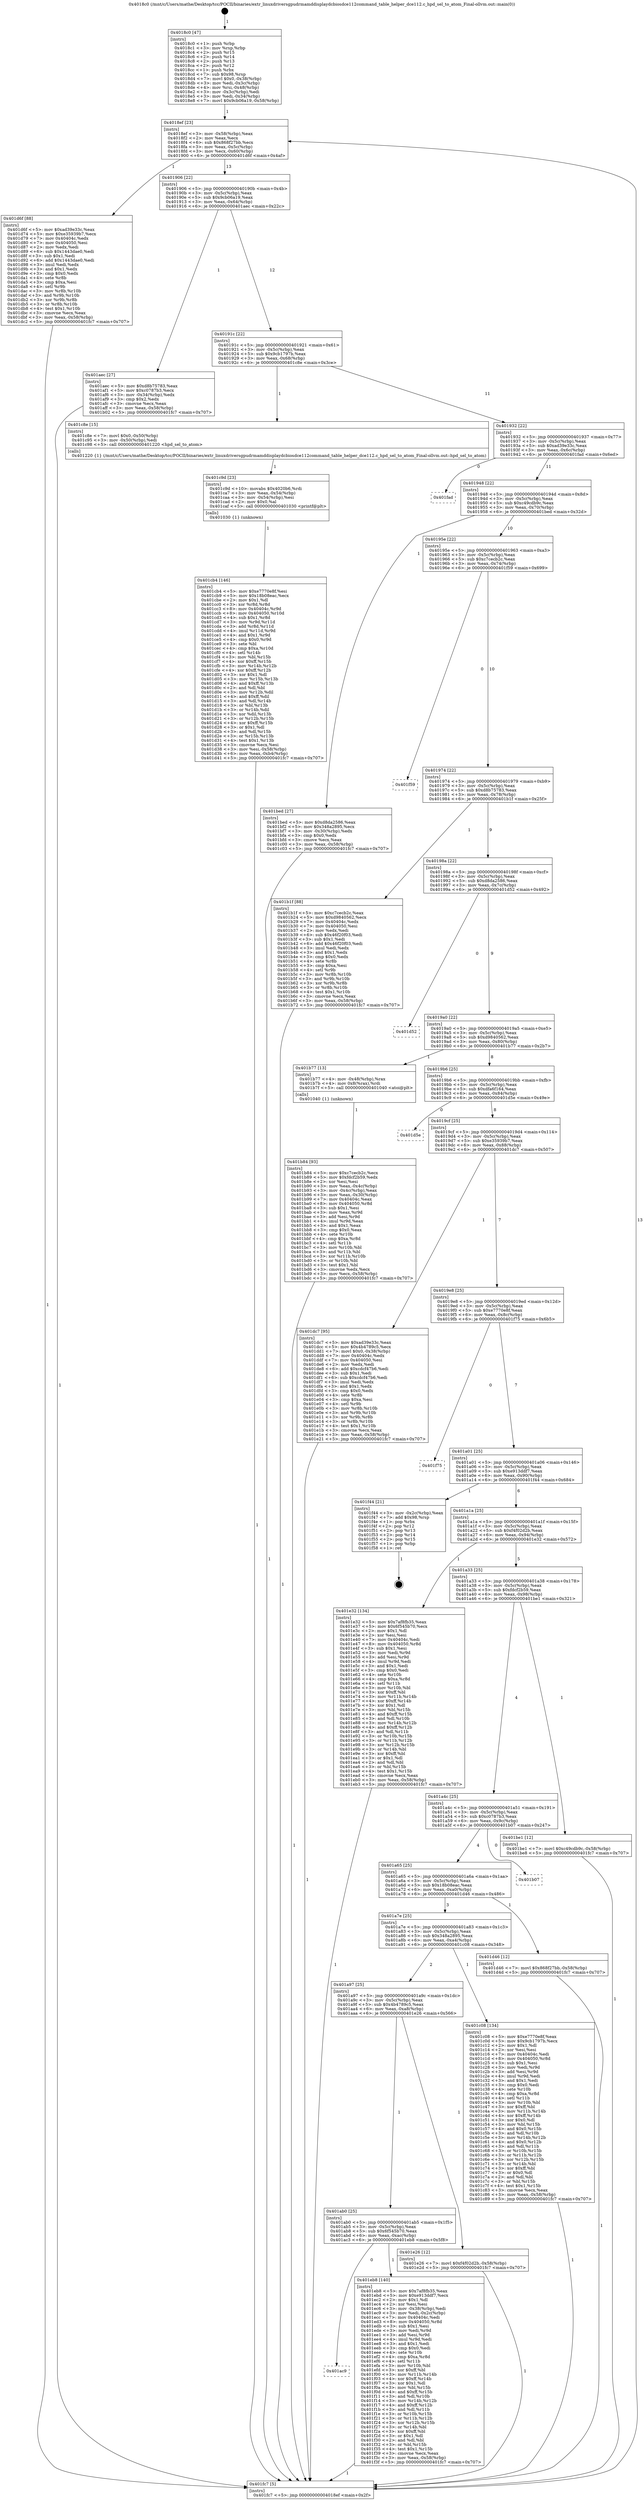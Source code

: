 digraph "0x4018c0" {
  label = "0x4018c0 (/mnt/c/Users/mathe/Desktop/tcc/POCII/binaries/extr_linuxdriversgpudrmamddisplaydcbiosdce112command_table_helper_dce112.c_hpd_sel_to_atom_Final-ollvm.out::main(0))"
  labelloc = "t"
  node[shape=record]

  Entry [label="",width=0.3,height=0.3,shape=circle,fillcolor=black,style=filled]
  "0x4018ef" [label="{
     0x4018ef [23]\l
     | [instrs]\l
     &nbsp;&nbsp;0x4018ef \<+3\>: mov -0x58(%rbp),%eax\l
     &nbsp;&nbsp;0x4018f2 \<+2\>: mov %eax,%ecx\l
     &nbsp;&nbsp;0x4018f4 \<+6\>: sub $0x868f27bb,%ecx\l
     &nbsp;&nbsp;0x4018fa \<+3\>: mov %eax,-0x5c(%rbp)\l
     &nbsp;&nbsp;0x4018fd \<+3\>: mov %ecx,-0x60(%rbp)\l
     &nbsp;&nbsp;0x401900 \<+6\>: je 0000000000401d6f \<main+0x4af\>\l
  }"]
  "0x401d6f" [label="{
     0x401d6f [88]\l
     | [instrs]\l
     &nbsp;&nbsp;0x401d6f \<+5\>: mov $0xad39e33c,%eax\l
     &nbsp;&nbsp;0x401d74 \<+5\>: mov $0xe35939b7,%ecx\l
     &nbsp;&nbsp;0x401d79 \<+7\>: mov 0x40404c,%edx\l
     &nbsp;&nbsp;0x401d80 \<+7\>: mov 0x404050,%esi\l
     &nbsp;&nbsp;0x401d87 \<+2\>: mov %edx,%edi\l
     &nbsp;&nbsp;0x401d89 \<+6\>: sub $0x1443dae0,%edi\l
     &nbsp;&nbsp;0x401d8f \<+3\>: sub $0x1,%edi\l
     &nbsp;&nbsp;0x401d92 \<+6\>: add $0x1443dae0,%edi\l
     &nbsp;&nbsp;0x401d98 \<+3\>: imul %edi,%edx\l
     &nbsp;&nbsp;0x401d9b \<+3\>: and $0x1,%edx\l
     &nbsp;&nbsp;0x401d9e \<+3\>: cmp $0x0,%edx\l
     &nbsp;&nbsp;0x401da1 \<+4\>: sete %r8b\l
     &nbsp;&nbsp;0x401da5 \<+3\>: cmp $0xa,%esi\l
     &nbsp;&nbsp;0x401da8 \<+4\>: setl %r9b\l
     &nbsp;&nbsp;0x401dac \<+3\>: mov %r8b,%r10b\l
     &nbsp;&nbsp;0x401daf \<+3\>: and %r9b,%r10b\l
     &nbsp;&nbsp;0x401db2 \<+3\>: xor %r9b,%r8b\l
     &nbsp;&nbsp;0x401db5 \<+3\>: or %r8b,%r10b\l
     &nbsp;&nbsp;0x401db8 \<+4\>: test $0x1,%r10b\l
     &nbsp;&nbsp;0x401dbc \<+3\>: cmovne %ecx,%eax\l
     &nbsp;&nbsp;0x401dbf \<+3\>: mov %eax,-0x58(%rbp)\l
     &nbsp;&nbsp;0x401dc2 \<+5\>: jmp 0000000000401fc7 \<main+0x707\>\l
  }"]
  "0x401906" [label="{
     0x401906 [22]\l
     | [instrs]\l
     &nbsp;&nbsp;0x401906 \<+5\>: jmp 000000000040190b \<main+0x4b\>\l
     &nbsp;&nbsp;0x40190b \<+3\>: mov -0x5c(%rbp),%eax\l
     &nbsp;&nbsp;0x40190e \<+5\>: sub $0x9cb06a19,%eax\l
     &nbsp;&nbsp;0x401913 \<+3\>: mov %eax,-0x64(%rbp)\l
     &nbsp;&nbsp;0x401916 \<+6\>: je 0000000000401aec \<main+0x22c\>\l
  }"]
  Exit [label="",width=0.3,height=0.3,shape=circle,fillcolor=black,style=filled,peripheries=2]
  "0x401aec" [label="{
     0x401aec [27]\l
     | [instrs]\l
     &nbsp;&nbsp;0x401aec \<+5\>: mov $0xd8b75783,%eax\l
     &nbsp;&nbsp;0x401af1 \<+5\>: mov $0xc0787b3,%ecx\l
     &nbsp;&nbsp;0x401af6 \<+3\>: mov -0x34(%rbp),%edx\l
     &nbsp;&nbsp;0x401af9 \<+3\>: cmp $0x2,%edx\l
     &nbsp;&nbsp;0x401afc \<+3\>: cmovne %ecx,%eax\l
     &nbsp;&nbsp;0x401aff \<+3\>: mov %eax,-0x58(%rbp)\l
     &nbsp;&nbsp;0x401b02 \<+5\>: jmp 0000000000401fc7 \<main+0x707\>\l
  }"]
  "0x40191c" [label="{
     0x40191c [22]\l
     | [instrs]\l
     &nbsp;&nbsp;0x40191c \<+5\>: jmp 0000000000401921 \<main+0x61\>\l
     &nbsp;&nbsp;0x401921 \<+3\>: mov -0x5c(%rbp),%eax\l
     &nbsp;&nbsp;0x401924 \<+5\>: sub $0x9cb1797b,%eax\l
     &nbsp;&nbsp;0x401929 \<+3\>: mov %eax,-0x68(%rbp)\l
     &nbsp;&nbsp;0x40192c \<+6\>: je 0000000000401c8e \<main+0x3ce\>\l
  }"]
  "0x401fc7" [label="{
     0x401fc7 [5]\l
     | [instrs]\l
     &nbsp;&nbsp;0x401fc7 \<+5\>: jmp 00000000004018ef \<main+0x2f\>\l
  }"]
  "0x4018c0" [label="{
     0x4018c0 [47]\l
     | [instrs]\l
     &nbsp;&nbsp;0x4018c0 \<+1\>: push %rbp\l
     &nbsp;&nbsp;0x4018c1 \<+3\>: mov %rsp,%rbp\l
     &nbsp;&nbsp;0x4018c4 \<+2\>: push %r15\l
     &nbsp;&nbsp;0x4018c6 \<+2\>: push %r14\l
     &nbsp;&nbsp;0x4018c8 \<+2\>: push %r13\l
     &nbsp;&nbsp;0x4018ca \<+2\>: push %r12\l
     &nbsp;&nbsp;0x4018cc \<+1\>: push %rbx\l
     &nbsp;&nbsp;0x4018cd \<+7\>: sub $0x98,%rsp\l
     &nbsp;&nbsp;0x4018d4 \<+7\>: movl $0x0,-0x38(%rbp)\l
     &nbsp;&nbsp;0x4018db \<+3\>: mov %edi,-0x3c(%rbp)\l
     &nbsp;&nbsp;0x4018de \<+4\>: mov %rsi,-0x48(%rbp)\l
     &nbsp;&nbsp;0x4018e2 \<+3\>: mov -0x3c(%rbp),%edi\l
     &nbsp;&nbsp;0x4018e5 \<+3\>: mov %edi,-0x34(%rbp)\l
     &nbsp;&nbsp;0x4018e8 \<+7\>: movl $0x9cb06a19,-0x58(%rbp)\l
  }"]
  "0x401ac9" [label="{
     0x401ac9\l
  }", style=dashed]
  "0x401c8e" [label="{
     0x401c8e [15]\l
     | [instrs]\l
     &nbsp;&nbsp;0x401c8e \<+7\>: movl $0x0,-0x50(%rbp)\l
     &nbsp;&nbsp;0x401c95 \<+3\>: mov -0x50(%rbp),%edi\l
     &nbsp;&nbsp;0x401c98 \<+5\>: call 0000000000401220 \<hpd_sel_to_atom\>\l
     | [calls]\l
     &nbsp;&nbsp;0x401220 \{1\} (/mnt/c/Users/mathe/Desktop/tcc/POCII/binaries/extr_linuxdriversgpudrmamddisplaydcbiosdce112command_table_helper_dce112.c_hpd_sel_to_atom_Final-ollvm.out::hpd_sel_to_atom)\l
  }"]
  "0x401932" [label="{
     0x401932 [22]\l
     | [instrs]\l
     &nbsp;&nbsp;0x401932 \<+5\>: jmp 0000000000401937 \<main+0x77\>\l
     &nbsp;&nbsp;0x401937 \<+3\>: mov -0x5c(%rbp),%eax\l
     &nbsp;&nbsp;0x40193a \<+5\>: sub $0xad39e33c,%eax\l
     &nbsp;&nbsp;0x40193f \<+3\>: mov %eax,-0x6c(%rbp)\l
     &nbsp;&nbsp;0x401942 \<+6\>: je 0000000000401fad \<main+0x6ed\>\l
  }"]
  "0x401eb8" [label="{
     0x401eb8 [140]\l
     | [instrs]\l
     &nbsp;&nbsp;0x401eb8 \<+5\>: mov $0x7af8fb35,%eax\l
     &nbsp;&nbsp;0x401ebd \<+5\>: mov $0xe913ddf7,%ecx\l
     &nbsp;&nbsp;0x401ec2 \<+2\>: mov $0x1,%dl\l
     &nbsp;&nbsp;0x401ec4 \<+2\>: xor %esi,%esi\l
     &nbsp;&nbsp;0x401ec6 \<+3\>: mov -0x38(%rbp),%edi\l
     &nbsp;&nbsp;0x401ec9 \<+3\>: mov %edi,-0x2c(%rbp)\l
     &nbsp;&nbsp;0x401ecc \<+7\>: mov 0x40404c,%edi\l
     &nbsp;&nbsp;0x401ed3 \<+8\>: mov 0x404050,%r8d\l
     &nbsp;&nbsp;0x401edb \<+3\>: sub $0x1,%esi\l
     &nbsp;&nbsp;0x401ede \<+3\>: mov %edi,%r9d\l
     &nbsp;&nbsp;0x401ee1 \<+3\>: add %esi,%r9d\l
     &nbsp;&nbsp;0x401ee4 \<+4\>: imul %r9d,%edi\l
     &nbsp;&nbsp;0x401ee8 \<+3\>: and $0x1,%edi\l
     &nbsp;&nbsp;0x401eeb \<+3\>: cmp $0x0,%edi\l
     &nbsp;&nbsp;0x401eee \<+4\>: sete %r10b\l
     &nbsp;&nbsp;0x401ef2 \<+4\>: cmp $0xa,%r8d\l
     &nbsp;&nbsp;0x401ef6 \<+4\>: setl %r11b\l
     &nbsp;&nbsp;0x401efa \<+3\>: mov %r10b,%bl\l
     &nbsp;&nbsp;0x401efd \<+3\>: xor $0xff,%bl\l
     &nbsp;&nbsp;0x401f00 \<+3\>: mov %r11b,%r14b\l
     &nbsp;&nbsp;0x401f03 \<+4\>: xor $0xff,%r14b\l
     &nbsp;&nbsp;0x401f07 \<+3\>: xor $0x1,%dl\l
     &nbsp;&nbsp;0x401f0a \<+3\>: mov %bl,%r15b\l
     &nbsp;&nbsp;0x401f0d \<+4\>: and $0xff,%r15b\l
     &nbsp;&nbsp;0x401f11 \<+3\>: and %dl,%r10b\l
     &nbsp;&nbsp;0x401f14 \<+3\>: mov %r14b,%r12b\l
     &nbsp;&nbsp;0x401f17 \<+4\>: and $0xff,%r12b\l
     &nbsp;&nbsp;0x401f1b \<+3\>: and %dl,%r11b\l
     &nbsp;&nbsp;0x401f1e \<+3\>: or %r10b,%r15b\l
     &nbsp;&nbsp;0x401f21 \<+3\>: or %r11b,%r12b\l
     &nbsp;&nbsp;0x401f24 \<+3\>: xor %r12b,%r15b\l
     &nbsp;&nbsp;0x401f27 \<+3\>: or %r14b,%bl\l
     &nbsp;&nbsp;0x401f2a \<+3\>: xor $0xff,%bl\l
     &nbsp;&nbsp;0x401f2d \<+3\>: or $0x1,%dl\l
     &nbsp;&nbsp;0x401f30 \<+2\>: and %dl,%bl\l
     &nbsp;&nbsp;0x401f32 \<+3\>: or %bl,%r15b\l
     &nbsp;&nbsp;0x401f35 \<+4\>: test $0x1,%r15b\l
     &nbsp;&nbsp;0x401f39 \<+3\>: cmovne %ecx,%eax\l
     &nbsp;&nbsp;0x401f3c \<+3\>: mov %eax,-0x58(%rbp)\l
     &nbsp;&nbsp;0x401f3f \<+5\>: jmp 0000000000401fc7 \<main+0x707\>\l
  }"]
  "0x401fad" [label="{
     0x401fad\l
  }", style=dashed]
  "0x401948" [label="{
     0x401948 [22]\l
     | [instrs]\l
     &nbsp;&nbsp;0x401948 \<+5\>: jmp 000000000040194d \<main+0x8d\>\l
     &nbsp;&nbsp;0x40194d \<+3\>: mov -0x5c(%rbp),%eax\l
     &nbsp;&nbsp;0x401950 \<+5\>: sub $0xc49cdb9c,%eax\l
     &nbsp;&nbsp;0x401955 \<+3\>: mov %eax,-0x70(%rbp)\l
     &nbsp;&nbsp;0x401958 \<+6\>: je 0000000000401bed \<main+0x32d\>\l
  }"]
  "0x401ab0" [label="{
     0x401ab0 [25]\l
     | [instrs]\l
     &nbsp;&nbsp;0x401ab0 \<+5\>: jmp 0000000000401ab5 \<main+0x1f5\>\l
     &nbsp;&nbsp;0x401ab5 \<+3\>: mov -0x5c(%rbp),%eax\l
     &nbsp;&nbsp;0x401ab8 \<+5\>: sub $0x6f545b70,%eax\l
     &nbsp;&nbsp;0x401abd \<+6\>: mov %eax,-0xac(%rbp)\l
     &nbsp;&nbsp;0x401ac3 \<+6\>: je 0000000000401eb8 \<main+0x5f8\>\l
  }"]
  "0x401bed" [label="{
     0x401bed [27]\l
     | [instrs]\l
     &nbsp;&nbsp;0x401bed \<+5\>: mov $0xd8da2586,%eax\l
     &nbsp;&nbsp;0x401bf2 \<+5\>: mov $0x348a2895,%ecx\l
     &nbsp;&nbsp;0x401bf7 \<+3\>: mov -0x30(%rbp),%edx\l
     &nbsp;&nbsp;0x401bfa \<+3\>: cmp $0x0,%edx\l
     &nbsp;&nbsp;0x401bfd \<+3\>: cmove %ecx,%eax\l
     &nbsp;&nbsp;0x401c00 \<+3\>: mov %eax,-0x58(%rbp)\l
     &nbsp;&nbsp;0x401c03 \<+5\>: jmp 0000000000401fc7 \<main+0x707\>\l
  }"]
  "0x40195e" [label="{
     0x40195e [22]\l
     | [instrs]\l
     &nbsp;&nbsp;0x40195e \<+5\>: jmp 0000000000401963 \<main+0xa3\>\l
     &nbsp;&nbsp;0x401963 \<+3\>: mov -0x5c(%rbp),%eax\l
     &nbsp;&nbsp;0x401966 \<+5\>: sub $0xc7cecb2c,%eax\l
     &nbsp;&nbsp;0x40196b \<+3\>: mov %eax,-0x74(%rbp)\l
     &nbsp;&nbsp;0x40196e \<+6\>: je 0000000000401f59 \<main+0x699\>\l
  }"]
  "0x401e26" [label="{
     0x401e26 [12]\l
     | [instrs]\l
     &nbsp;&nbsp;0x401e26 \<+7\>: movl $0xf4f02d2b,-0x58(%rbp)\l
     &nbsp;&nbsp;0x401e2d \<+5\>: jmp 0000000000401fc7 \<main+0x707\>\l
  }"]
  "0x401f59" [label="{
     0x401f59\l
  }", style=dashed]
  "0x401974" [label="{
     0x401974 [22]\l
     | [instrs]\l
     &nbsp;&nbsp;0x401974 \<+5\>: jmp 0000000000401979 \<main+0xb9\>\l
     &nbsp;&nbsp;0x401979 \<+3\>: mov -0x5c(%rbp),%eax\l
     &nbsp;&nbsp;0x40197c \<+5\>: sub $0xd8b75783,%eax\l
     &nbsp;&nbsp;0x401981 \<+3\>: mov %eax,-0x78(%rbp)\l
     &nbsp;&nbsp;0x401984 \<+6\>: je 0000000000401b1f \<main+0x25f\>\l
  }"]
  "0x401cb4" [label="{
     0x401cb4 [146]\l
     | [instrs]\l
     &nbsp;&nbsp;0x401cb4 \<+5\>: mov $0xe7770e8f,%esi\l
     &nbsp;&nbsp;0x401cb9 \<+5\>: mov $0x18b08eac,%ecx\l
     &nbsp;&nbsp;0x401cbe \<+2\>: mov $0x1,%dl\l
     &nbsp;&nbsp;0x401cc0 \<+3\>: xor %r8d,%r8d\l
     &nbsp;&nbsp;0x401cc3 \<+8\>: mov 0x40404c,%r9d\l
     &nbsp;&nbsp;0x401ccb \<+8\>: mov 0x404050,%r10d\l
     &nbsp;&nbsp;0x401cd3 \<+4\>: sub $0x1,%r8d\l
     &nbsp;&nbsp;0x401cd7 \<+3\>: mov %r9d,%r11d\l
     &nbsp;&nbsp;0x401cda \<+3\>: add %r8d,%r11d\l
     &nbsp;&nbsp;0x401cdd \<+4\>: imul %r11d,%r9d\l
     &nbsp;&nbsp;0x401ce1 \<+4\>: and $0x1,%r9d\l
     &nbsp;&nbsp;0x401ce5 \<+4\>: cmp $0x0,%r9d\l
     &nbsp;&nbsp;0x401ce9 \<+3\>: sete %bl\l
     &nbsp;&nbsp;0x401cec \<+4\>: cmp $0xa,%r10d\l
     &nbsp;&nbsp;0x401cf0 \<+4\>: setl %r14b\l
     &nbsp;&nbsp;0x401cf4 \<+3\>: mov %bl,%r15b\l
     &nbsp;&nbsp;0x401cf7 \<+4\>: xor $0xff,%r15b\l
     &nbsp;&nbsp;0x401cfb \<+3\>: mov %r14b,%r12b\l
     &nbsp;&nbsp;0x401cfe \<+4\>: xor $0xff,%r12b\l
     &nbsp;&nbsp;0x401d02 \<+3\>: xor $0x1,%dl\l
     &nbsp;&nbsp;0x401d05 \<+3\>: mov %r15b,%r13b\l
     &nbsp;&nbsp;0x401d08 \<+4\>: and $0xff,%r13b\l
     &nbsp;&nbsp;0x401d0c \<+2\>: and %dl,%bl\l
     &nbsp;&nbsp;0x401d0e \<+3\>: mov %r12b,%dil\l
     &nbsp;&nbsp;0x401d11 \<+4\>: and $0xff,%dil\l
     &nbsp;&nbsp;0x401d15 \<+3\>: and %dl,%r14b\l
     &nbsp;&nbsp;0x401d18 \<+3\>: or %bl,%r13b\l
     &nbsp;&nbsp;0x401d1b \<+3\>: or %r14b,%dil\l
     &nbsp;&nbsp;0x401d1e \<+3\>: xor %dil,%r13b\l
     &nbsp;&nbsp;0x401d21 \<+3\>: or %r12b,%r15b\l
     &nbsp;&nbsp;0x401d24 \<+4\>: xor $0xff,%r15b\l
     &nbsp;&nbsp;0x401d28 \<+3\>: or $0x1,%dl\l
     &nbsp;&nbsp;0x401d2b \<+3\>: and %dl,%r15b\l
     &nbsp;&nbsp;0x401d2e \<+3\>: or %r15b,%r13b\l
     &nbsp;&nbsp;0x401d31 \<+4\>: test $0x1,%r13b\l
     &nbsp;&nbsp;0x401d35 \<+3\>: cmovne %ecx,%esi\l
     &nbsp;&nbsp;0x401d38 \<+3\>: mov %esi,-0x58(%rbp)\l
     &nbsp;&nbsp;0x401d3b \<+6\>: mov %eax,-0xb4(%rbp)\l
     &nbsp;&nbsp;0x401d41 \<+5\>: jmp 0000000000401fc7 \<main+0x707\>\l
  }"]
  "0x401b1f" [label="{
     0x401b1f [88]\l
     | [instrs]\l
     &nbsp;&nbsp;0x401b1f \<+5\>: mov $0xc7cecb2c,%eax\l
     &nbsp;&nbsp;0x401b24 \<+5\>: mov $0xd9840562,%ecx\l
     &nbsp;&nbsp;0x401b29 \<+7\>: mov 0x40404c,%edx\l
     &nbsp;&nbsp;0x401b30 \<+7\>: mov 0x404050,%esi\l
     &nbsp;&nbsp;0x401b37 \<+2\>: mov %edx,%edi\l
     &nbsp;&nbsp;0x401b39 \<+6\>: sub $0x46f20f03,%edi\l
     &nbsp;&nbsp;0x401b3f \<+3\>: sub $0x1,%edi\l
     &nbsp;&nbsp;0x401b42 \<+6\>: add $0x46f20f03,%edi\l
     &nbsp;&nbsp;0x401b48 \<+3\>: imul %edi,%edx\l
     &nbsp;&nbsp;0x401b4b \<+3\>: and $0x1,%edx\l
     &nbsp;&nbsp;0x401b4e \<+3\>: cmp $0x0,%edx\l
     &nbsp;&nbsp;0x401b51 \<+4\>: sete %r8b\l
     &nbsp;&nbsp;0x401b55 \<+3\>: cmp $0xa,%esi\l
     &nbsp;&nbsp;0x401b58 \<+4\>: setl %r9b\l
     &nbsp;&nbsp;0x401b5c \<+3\>: mov %r8b,%r10b\l
     &nbsp;&nbsp;0x401b5f \<+3\>: and %r9b,%r10b\l
     &nbsp;&nbsp;0x401b62 \<+3\>: xor %r9b,%r8b\l
     &nbsp;&nbsp;0x401b65 \<+3\>: or %r8b,%r10b\l
     &nbsp;&nbsp;0x401b68 \<+4\>: test $0x1,%r10b\l
     &nbsp;&nbsp;0x401b6c \<+3\>: cmovne %ecx,%eax\l
     &nbsp;&nbsp;0x401b6f \<+3\>: mov %eax,-0x58(%rbp)\l
     &nbsp;&nbsp;0x401b72 \<+5\>: jmp 0000000000401fc7 \<main+0x707\>\l
  }"]
  "0x40198a" [label="{
     0x40198a [22]\l
     | [instrs]\l
     &nbsp;&nbsp;0x40198a \<+5\>: jmp 000000000040198f \<main+0xcf\>\l
     &nbsp;&nbsp;0x40198f \<+3\>: mov -0x5c(%rbp),%eax\l
     &nbsp;&nbsp;0x401992 \<+5\>: sub $0xd8da2586,%eax\l
     &nbsp;&nbsp;0x401997 \<+3\>: mov %eax,-0x7c(%rbp)\l
     &nbsp;&nbsp;0x40199a \<+6\>: je 0000000000401d52 \<main+0x492\>\l
  }"]
  "0x401c9d" [label="{
     0x401c9d [23]\l
     | [instrs]\l
     &nbsp;&nbsp;0x401c9d \<+10\>: movabs $0x4020b6,%rdi\l
     &nbsp;&nbsp;0x401ca7 \<+3\>: mov %eax,-0x54(%rbp)\l
     &nbsp;&nbsp;0x401caa \<+3\>: mov -0x54(%rbp),%esi\l
     &nbsp;&nbsp;0x401cad \<+2\>: mov $0x0,%al\l
     &nbsp;&nbsp;0x401caf \<+5\>: call 0000000000401030 \<printf@plt\>\l
     | [calls]\l
     &nbsp;&nbsp;0x401030 \{1\} (unknown)\l
  }"]
  "0x401d52" [label="{
     0x401d52\l
  }", style=dashed]
  "0x4019a0" [label="{
     0x4019a0 [22]\l
     | [instrs]\l
     &nbsp;&nbsp;0x4019a0 \<+5\>: jmp 00000000004019a5 \<main+0xe5\>\l
     &nbsp;&nbsp;0x4019a5 \<+3\>: mov -0x5c(%rbp),%eax\l
     &nbsp;&nbsp;0x4019a8 \<+5\>: sub $0xd9840562,%eax\l
     &nbsp;&nbsp;0x4019ad \<+3\>: mov %eax,-0x80(%rbp)\l
     &nbsp;&nbsp;0x4019b0 \<+6\>: je 0000000000401b77 \<main+0x2b7\>\l
  }"]
  "0x401a97" [label="{
     0x401a97 [25]\l
     | [instrs]\l
     &nbsp;&nbsp;0x401a97 \<+5\>: jmp 0000000000401a9c \<main+0x1dc\>\l
     &nbsp;&nbsp;0x401a9c \<+3\>: mov -0x5c(%rbp),%eax\l
     &nbsp;&nbsp;0x401a9f \<+5\>: sub $0x4b4789c5,%eax\l
     &nbsp;&nbsp;0x401aa4 \<+6\>: mov %eax,-0xa8(%rbp)\l
     &nbsp;&nbsp;0x401aaa \<+6\>: je 0000000000401e26 \<main+0x566\>\l
  }"]
  "0x401b77" [label="{
     0x401b77 [13]\l
     | [instrs]\l
     &nbsp;&nbsp;0x401b77 \<+4\>: mov -0x48(%rbp),%rax\l
     &nbsp;&nbsp;0x401b7b \<+4\>: mov 0x8(%rax),%rdi\l
     &nbsp;&nbsp;0x401b7f \<+5\>: call 0000000000401040 \<atoi@plt\>\l
     | [calls]\l
     &nbsp;&nbsp;0x401040 \{1\} (unknown)\l
  }"]
  "0x4019b6" [label="{
     0x4019b6 [25]\l
     | [instrs]\l
     &nbsp;&nbsp;0x4019b6 \<+5\>: jmp 00000000004019bb \<main+0xfb\>\l
     &nbsp;&nbsp;0x4019bb \<+3\>: mov -0x5c(%rbp),%eax\l
     &nbsp;&nbsp;0x4019be \<+5\>: sub $0xdfa6f164,%eax\l
     &nbsp;&nbsp;0x4019c3 \<+6\>: mov %eax,-0x84(%rbp)\l
     &nbsp;&nbsp;0x4019c9 \<+6\>: je 0000000000401d5e \<main+0x49e\>\l
  }"]
  "0x401b84" [label="{
     0x401b84 [93]\l
     | [instrs]\l
     &nbsp;&nbsp;0x401b84 \<+5\>: mov $0xc7cecb2c,%ecx\l
     &nbsp;&nbsp;0x401b89 \<+5\>: mov $0xfdcf2b59,%edx\l
     &nbsp;&nbsp;0x401b8e \<+2\>: xor %esi,%esi\l
     &nbsp;&nbsp;0x401b90 \<+3\>: mov %eax,-0x4c(%rbp)\l
     &nbsp;&nbsp;0x401b93 \<+3\>: mov -0x4c(%rbp),%eax\l
     &nbsp;&nbsp;0x401b96 \<+3\>: mov %eax,-0x30(%rbp)\l
     &nbsp;&nbsp;0x401b99 \<+7\>: mov 0x40404c,%eax\l
     &nbsp;&nbsp;0x401ba0 \<+8\>: mov 0x404050,%r8d\l
     &nbsp;&nbsp;0x401ba8 \<+3\>: sub $0x1,%esi\l
     &nbsp;&nbsp;0x401bab \<+3\>: mov %eax,%r9d\l
     &nbsp;&nbsp;0x401bae \<+3\>: add %esi,%r9d\l
     &nbsp;&nbsp;0x401bb1 \<+4\>: imul %r9d,%eax\l
     &nbsp;&nbsp;0x401bb5 \<+3\>: and $0x1,%eax\l
     &nbsp;&nbsp;0x401bb8 \<+3\>: cmp $0x0,%eax\l
     &nbsp;&nbsp;0x401bbb \<+4\>: sete %r10b\l
     &nbsp;&nbsp;0x401bbf \<+4\>: cmp $0xa,%r8d\l
     &nbsp;&nbsp;0x401bc3 \<+4\>: setl %r11b\l
     &nbsp;&nbsp;0x401bc7 \<+3\>: mov %r10b,%bl\l
     &nbsp;&nbsp;0x401bca \<+3\>: and %r11b,%bl\l
     &nbsp;&nbsp;0x401bcd \<+3\>: xor %r11b,%r10b\l
     &nbsp;&nbsp;0x401bd0 \<+3\>: or %r10b,%bl\l
     &nbsp;&nbsp;0x401bd3 \<+3\>: test $0x1,%bl\l
     &nbsp;&nbsp;0x401bd6 \<+3\>: cmovne %edx,%ecx\l
     &nbsp;&nbsp;0x401bd9 \<+3\>: mov %ecx,-0x58(%rbp)\l
     &nbsp;&nbsp;0x401bdc \<+5\>: jmp 0000000000401fc7 \<main+0x707\>\l
  }"]
  "0x401c08" [label="{
     0x401c08 [134]\l
     | [instrs]\l
     &nbsp;&nbsp;0x401c08 \<+5\>: mov $0xe7770e8f,%eax\l
     &nbsp;&nbsp;0x401c0d \<+5\>: mov $0x9cb1797b,%ecx\l
     &nbsp;&nbsp;0x401c12 \<+2\>: mov $0x1,%dl\l
     &nbsp;&nbsp;0x401c14 \<+2\>: xor %esi,%esi\l
     &nbsp;&nbsp;0x401c16 \<+7\>: mov 0x40404c,%edi\l
     &nbsp;&nbsp;0x401c1d \<+8\>: mov 0x404050,%r8d\l
     &nbsp;&nbsp;0x401c25 \<+3\>: sub $0x1,%esi\l
     &nbsp;&nbsp;0x401c28 \<+3\>: mov %edi,%r9d\l
     &nbsp;&nbsp;0x401c2b \<+3\>: add %esi,%r9d\l
     &nbsp;&nbsp;0x401c2e \<+4\>: imul %r9d,%edi\l
     &nbsp;&nbsp;0x401c32 \<+3\>: and $0x1,%edi\l
     &nbsp;&nbsp;0x401c35 \<+3\>: cmp $0x0,%edi\l
     &nbsp;&nbsp;0x401c38 \<+4\>: sete %r10b\l
     &nbsp;&nbsp;0x401c3c \<+4\>: cmp $0xa,%r8d\l
     &nbsp;&nbsp;0x401c40 \<+4\>: setl %r11b\l
     &nbsp;&nbsp;0x401c44 \<+3\>: mov %r10b,%bl\l
     &nbsp;&nbsp;0x401c47 \<+3\>: xor $0xff,%bl\l
     &nbsp;&nbsp;0x401c4a \<+3\>: mov %r11b,%r14b\l
     &nbsp;&nbsp;0x401c4d \<+4\>: xor $0xff,%r14b\l
     &nbsp;&nbsp;0x401c51 \<+3\>: xor $0x0,%dl\l
     &nbsp;&nbsp;0x401c54 \<+3\>: mov %bl,%r15b\l
     &nbsp;&nbsp;0x401c57 \<+4\>: and $0x0,%r15b\l
     &nbsp;&nbsp;0x401c5b \<+3\>: and %dl,%r10b\l
     &nbsp;&nbsp;0x401c5e \<+3\>: mov %r14b,%r12b\l
     &nbsp;&nbsp;0x401c61 \<+4\>: and $0x0,%r12b\l
     &nbsp;&nbsp;0x401c65 \<+3\>: and %dl,%r11b\l
     &nbsp;&nbsp;0x401c68 \<+3\>: or %r10b,%r15b\l
     &nbsp;&nbsp;0x401c6b \<+3\>: or %r11b,%r12b\l
     &nbsp;&nbsp;0x401c6e \<+3\>: xor %r12b,%r15b\l
     &nbsp;&nbsp;0x401c71 \<+3\>: or %r14b,%bl\l
     &nbsp;&nbsp;0x401c74 \<+3\>: xor $0xff,%bl\l
     &nbsp;&nbsp;0x401c77 \<+3\>: or $0x0,%dl\l
     &nbsp;&nbsp;0x401c7a \<+2\>: and %dl,%bl\l
     &nbsp;&nbsp;0x401c7c \<+3\>: or %bl,%r15b\l
     &nbsp;&nbsp;0x401c7f \<+4\>: test $0x1,%r15b\l
     &nbsp;&nbsp;0x401c83 \<+3\>: cmovne %ecx,%eax\l
     &nbsp;&nbsp;0x401c86 \<+3\>: mov %eax,-0x58(%rbp)\l
     &nbsp;&nbsp;0x401c89 \<+5\>: jmp 0000000000401fc7 \<main+0x707\>\l
  }"]
  "0x401d5e" [label="{
     0x401d5e\l
  }", style=dashed]
  "0x4019cf" [label="{
     0x4019cf [25]\l
     | [instrs]\l
     &nbsp;&nbsp;0x4019cf \<+5\>: jmp 00000000004019d4 \<main+0x114\>\l
     &nbsp;&nbsp;0x4019d4 \<+3\>: mov -0x5c(%rbp),%eax\l
     &nbsp;&nbsp;0x4019d7 \<+5\>: sub $0xe35939b7,%eax\l
     &nbsp;&nbsp;0x4019dc \<+6\>: mov %eax,-0x88(%rbp)\l
     &nbsp;&nbsp;0x4019e2 \<+6\>: je 0000000000401dc7 \<main+0x507\>\l
  }"]
  "0x401a7e" [label="{
     0x401a7e [25]\l
     | [instrs]\l
     &nbsp;&nbsp;0x401a7e \<+5\>: jmp 0000000000401a83 \<main+0x1c3\>\l
     &nbsp;&nbsp;0x401a83 \<+3\>: mov -0x5c(%rbp),%eax\l
     &nbsp;&nbsp;0x401a86 \<+5\>: sub $0x348a2895,%eax\l
     &nbsp;&nbsp;0x401a8b \<+6\>: mov %eax,-0xa4(%rbp)\l
     &nbsp;&nbsp;0x401a91 \<+6\>: je 0000000000401c08 \<main+0x348\>\l
  }"]
  "0x401dc7" [label="{
     0x401dc7 [95]\l
     | [instrs]\l
     &nbsp;&nbsp;0x401dc7 \<+5\>: mov $0xad39e33c,%eax\l
     &nbsp;&nbsp;0x401dcc \<+5\>: mov $0x4b4789c5,%ecx\l
     &nbsp;&nbsp;0x401dd1 \<+7\>: movl $0x0,-0x38(%rbp)\l
     &nbsp;&nbsp;0x401dd8 \<+7\>: mov 0x40404c,%edx\l
     &nbsp;&nbsp;0x401ddf \<+7\>: mov 0x404050,%esi\l
     &nbsp;&nbsp;0x401de6 \<+2\>: mov %edx,%edi\l
     &nbsp;&nbsp;0x401de8 \<+6\>: add $0xcdcf47b6,%edi\l
     &nbsp;&nbsp;0x401dee \<+3\>: sub $0x1,%edi\l
     &nbsp;&nbsp;0x401df1 \<+6\>: sub $0xcdcf47b6,%edi\l
     &nbsp;&nbsp;0x401df7 \<+3\>: imul %edi,%edx\l
     &nbsp;&nbsp;0x401dfa \<+3\>: and $0x1,%edx\l
     &nbsp;&nbsp;0x401dfd \<+3\>: cmp $0x0,%edx\l
     &nbsp;&nbsp;0x401e00 \<+4\>: sete %r8b\l
     &nbsp;&nbsp;0x401e04 \<+3\>: cmp $0xa,%esi\l
     &nbsp;&nbsp;0x401e07 \<+4\>: setl %r9b\l
     &nbsp;&nbsp;0x401e0b \<+3\>: mov %r8b,%r10b\l
     &nbsp;&nbsp;0x401e0e \<+3\>: and %r9b,%r10b\l
     &nbsp;&nbsp;0x401e11 \<+3\>: xor %r9b,%r8b\l
     &nbsp;&nbsp;0x401e14 \<+3\>: or %r8b,%r10b\l
     &nbsp;&nbsp;0x401e17 \<+4\>: test $0x1,%r10b\l
     &nbsp;&nbsp;0x401e1b \<+3\>: cmovne %ecx,%eax\l
     &nbsp;&nbsp;0x401e1e \<+3\>: mov %eax,-0x58(%rbp)\l
     &nbsp;&nbsp;0x401e21 \<+5\>: jmp 0000000000401fc7 \<main+0x707\>\l
  }"]
  "0x4019e8" [label="{
     0x4019e8 [25]\l
     | [instrs]\l
     &nbsp;&nbsp;0x4019e8 \<+5\>: jmp 00000000004019ed \<main+0x12d\>\l
     &nbsp;&nbsp;0x4019ed \<+3\>: mov -0x5c(%rbp),%eax\l
     &nbsp;&nbsp;0x4019f0 \<+5\>: sub $0xe7770e8f,%eax\l
     &nbsp;&nbsp;0x4019f5 \<+6\>: mov %eax,-0x8c(%rbp)\l
     &nbsp;&nbsp;0x4019fb \<+6\>: je 0000000000401f75 \<main+0x6b5\>\l
  }"]
  "0x401d46" [label="{
     0x401d46 [12]\l
     | [instrs]\l
     &nbsp;&nbsp;0x401d46 \<+7\>: movl $0x868f27bb,-0x58(%rbp)\l
     &nbsp;&nbsp;0x401d4d \<+5\>: jmp 0000000000401fc7 \<main+0x707\>\l
  }"]
  "0x401f75" [label="{
     0x401f75\l
  }", style=dashed]
  "0x401a01" [label="{
     0x401a01 [25]\l
     | [instrs]\l
     &nbsp;&nbsp;0x401a01 \<+5\>: jmp 0000000000401a06 \<main+0x146\>\l
     &nbsp;&nbsp;0x401a06 \<+3\>: mov -0x5c(%rbp),%eax\l
     &nbsp;&nbsp;0x401a09 \<+5\>: sub $0xe913ddf7,%eax\l
     &nbsp;&nbsp;0x401a0e \<+6\>: mov %eax,-0x90(%rbp)\l
     &nbsp;&nbsp;0x401a14 \<+6\>: je 0000000000401f44 \<main+0x684\>\l
  }"]
  "0x401a65" [label="{
     0x401a65 [25]\l
     | [instrs]\l
     &nbsp;&nbsp;0x401a65 \<+5\>: jmp 0000000000401a6a \<main+0x1aa\>\l
     &nbsp;&nbsp;0x401a6a \<+3\>: mov -0x5c(%rbp),%eax\l
     &nbsp;&nbsp;0x401a6d \<+5\>: sub $0x18b08eac,%eax\l
     &nbsp;&nbsp;0x401a72 \<+6\>: mov %eax,-0xa0(%rbp)\l
     &nbsp;&nbsp;0x401a78 \<+6\>: je 0000000000401d46 \<main+0x486\>\l
  }"]
  "0x401f44" [label="{
     0x401f44 [21]\l
     | [instrs]\l
     &nbsp;&nbsp;0x401f44 \<+3\>: mov -0x2c(%rbp),%eax\l
     &nbsp;&nbsp;0x401f47 \<+7\>: add $0x98,%rsp\l
     &nbsp;&nbsp;0x401f4e \<+1\>: pop %rbx\l
     &nbsp;&nbsp;0x401f4f \<+2\>: pop %r12\l
     &nbsp;&nbsp;0x401f51 \<+2\>: pop %r13\l
     &nbsp;&nbsp;0x401f53 \<+2\>: pop %r14\l
     &nbsp;&nbsp;0x401f55 \<+2\>: pop %r15\l
     &nbsp;&nbsp;0x401f57 \<+1\>: pop %rbp\l
     &nbsp;&nbsp;0x401f58 \<+1\>: ret\l
  }"]
  "0x401a1a" [label="{
     0x401a1a [25]\l
     | [instrs]\l
     &nbsp;&nbsp;0x401a1a \<+5\>: jmp 0000000000401a1f \<main+0x15f\>\l
     &nbsp;&nbsp;0x401a1f \<+3\>: mov -0x5c(%rbp),%eax\l
     &nbsp;&nbsp;0x401a22 \<+5\>: sub $0xf4f02d2b,%eax\l
     &nbsp;&nbsp;0x401a27 \<+6\>: mov %eax,-0x94(%rbp)\l
     &nbsp;&nbsp;0x401a2d \<+6\>: je 0000000000401e32 \<main+0x572\>\l
  }"]
  "0x401b07" [label="{
     0x401b07\l
  }", style=dashed]
  "0x401e32" [label="{
     0x401e32 [134]\l
     | [instrs]\l
     &nbsp;&nbsp;0x401e32 \<+5\>: mov $0x7af8fb35,%eax\l
     &nbsp;&nbsp;0x401e37 \<+5\>: mov $0x6f545b70,%ecx\l
     &nbsp;&nbsp;0x401e3c \<+2\>: mov $0x1,%dl\l
     &nbsp;&nbsp;0x401e3e \<+2\>: xor %esi,%esi\l
     &nbsp;&nbsp;0x401e40 \<+7\>: mov 0x40404c,%edi\l
     &nbsp;&nbsp;0x401e47 \<+8\>: mov 0x404050,%r8d\l
     &nbsp;&nbsp;0x401e4f \<+3\>: sub $0x1,%esi\l
     &nbsp;&nbsp;0x401e52 \<+3\>: mov %edi,%r9d\l
     &nbsp;&nbsp;0x401e55 \<+3\>: add %esi,%r9d\l
     &nbsp;&nbsp;0x401e58 \<+4\>: imul %r9d,%edi\l
     &nbsp;&nbsp;0x401e5c \<+3\>: and $0x1,%edi\l
     &nbsp;&nbsp;0x401e5f \<+3\>: cmp $0x0,%edi\l
     &nbsp;&nbsp;0x401e62 \<+4\>: sete %r10b\l
     &nbsp;&nbsp;0x401e66 \<+4\>: cmp $0xa,%r8d\l
     &nbsp;&nbsp;0x401e6a \<+4\>: setl %r11b\l
     &nbsp;&nbsp;0x401e6e \<+3\>: mov %r10b,%bl\l
     &nbsp;&nbsp;0x401e71 \<+3\>: xor $0xff,%bl\l
     &nbsp;&nbsp;0x401e74 \<+3\>: mov %r11b,%r14b\l
     &nbsp;&nbsp;0x401e77 \<+4\>: xor $0xff,%r14b\l
     &nbsp;&nbsp;0x401e7b \<+3\>: xor $0x1,%dl\l
     &nbsp;&nbsp;0x401e7e \<+3\>: mov %bl,%r15b\l
     &nbsp;&nbsp;0x401e81 \<+4\>: and $0xff,%r15b\l
     &nbsp;&nbsp;0x401e85 \<+3\>: and %dl,%r10b\l
     &nbsp;&nbsp;0x401e88 \<+3\>: mov %r14b,%r12b\l
     &nbsp;&nbsp;0x401e8b \<+4\>: and $0xff,%r12b\l
     &nbsp;&nbsp;0x401e8f \<+3\>: and %dl,%r11b\l
     &nbsp;&nbsp;0x401e92 \<+3\>: or %r10b,%r15b\l
     &nbsp;&nbsp;0x401e95 \<+3\>: or %r11b,%r12b\l
     &nbsp;&nbsp;0x401e98 \<+3\>: xor %r12b,%r15b\l
     &nbsp;&nbsp;0x401e9b \<+3\>: or %r14b,%bl\l
     &nbsp;&nbsp;0x401e9e \<+3\>: xor $0xff,%bl\l
     &nbsp;&nbsp;0x401ea1 \<+3\>: or $0x1,%dl\l
     &nbsp;&nbsp;0x401ea4 \<+2\>: and %dl,%bl\l
     &nbsp;&nbsp;0x401ea6 \<+3\>: or %bl,%r15b\l
     &nbsp;&nbsp;0x401ea9 \<+4\>: test $0x1,%r15b\l
     &nbsp;&nbsp;0x401ead \<+3\>: cmovne %ecx,%eax\l
     &nbsp;&nbsp;0x401eb0 \<+3\>: mov %eax,-0x58(%rbp)\l
     &nbsp;&nbsp;0x401eb3 \<+5\>: jmp 0000000000401fc7 \<main+0x707\>\l
  }"]
  "0x401a33" [label="{
     0x401a33 [25]\l
     | [instrs]\l
     &nbsp;&nbsp;0x401a33 \<+5\>: jmp 0000000000401a38 \<main+0x178\>\l
     &nbsp;&nbsp;0x401a38 \<+3\>: mov -0x5c(%rbp),%eax\l
     &nbsp;&nbsp;0x401a3b \<+5\>: sub $0xfdcf2b59,%eax\l
     &nbsp;&nbsp;0x401a40 \<+6\>: mov %eax,-0x98(%rbp)\l
     &nbsp;&nbsp;0x401a46 \<+6\>: je 0000000000401be1 \<main+0x321\>\l
  }"]
  "0x401a4c" [label="{
     0x401a4c [25]\l
     | [instrs]\l
     &nbsp;&nbsp;0x401a4c \<+5\>: jmp 0000000000401a51 \<main+0x191\>\l
     &nbsp;&nbsp;0x401a51 \<+3\>: mov -0x5c(%rbp),%eax\l
     &nbsp;&nbsp;0x401a54 \<+5\>: sub $0xc0787b3,%eax\l
     &nbsp;&nbsp;0x401a59 \<+6\>: mov %eax,-0x9c(%rbp)\l
     &nbsp;&nbsp;0x401a5f \<+6\>: je 0000000000401b07 \<main+0x247\>\l
  }"]
  "0x401be1" [label="{
     0x401be1 [12]\l
     | [instrs]\l
     &nbsp;&nbsp;0x401be1 \<+7\>: movl $0xc49cdb9c,-0x58(%rbp)\l
     &nbsp;&nbsp;0x401be8 \<+5\>: jmp 0000000000401fc7 \<main+0x707\>\l
  }"]
  Entry -> "0x4018c0" [label=" 1"]
  "0x4018ef" -> "0x401d6f" [label=" 1"]
  "0x4018ef" -> "0x401906" [label=" 13"]
  "0x401f44" -> Exit [label=" 1"]
  "0x401906" -> "0x401aec" [label=" 1"]
  "0x401906" -> "0x40191c" [label=" 12"]
  "0x401aec" -> "0x401fc7" [label=" 1"]
  "0x4018c0" -> "0x4018ef" [label=" 1"]
  "0x401fc7" -> "0x4018ef" [label=" 13"]
  "0x401eb8" -> "0x401fc7" [label=" 1"]
  "0x40191c" -> "0x401c8e" [label=" 1"]
  "0x40191c" -> "0x401932" [label=" 11"]
  "0x401ab0" -> "0x401ac9" [label=" 0"]
  "0x401932" -> "0x401fad" [label=" 0"]
  "0x401932" -> "0x401948" [label=" 11"]
  "0x401ab0" -> "0x401eb8" [label=" 1"]
  "0x401948" -> "0x401bed" [label=" 1"]
  "0x401948" -> "0x40195e" [label=" 10"]
  "0x401e32" -> "0x401fc7" [label=" 1"]
  "0x40195e" -> "0x401f59" [label=" 0"]
  "0x40195e" -> "0x401974" [label=" 10"]
  "0x401e26" -> "0x401fc7" [label=" 1"]
  "0x401974" -> "0x401b1f" [label=" 1"]
  "0x401974" -> "0x40198a" [label=" 9"]
  "0x401b1f" -> "0x401fc7" [label=" 1"]
  "0x401a97" -> "0x401e26" [label=" 1"]
  "0x40198a" -> "0x401d52" [label=" 0"]
  "0x40198a" -> "0x4019a0" [label=" 9"]
  "0x401a97" -> "0x401ab0" [label=" 1"]
  "0x4019a0" -> "0x401b77" [label=" 1"]
  "0x4019a0" -> "0x4019b6" [label=" 8"]
  "0x401b77" -> "0x401b84" [label=" 1"]
  "0x401b84" -> "0x401fc7" [label=" 1"]
  "0x401dc7" -> "0x401fc7" [label=" 1"]
  "0x4019b6" -> "0x401d5e" [label=" 0"]
  "0x4019b6" -> "0x4019cf" [label=" 8"]
  "0x401d6f" -> "0x401fc7" [label=" 1"]
  "0x4019cf" -> "0x401dc7" [label=" 1"]
  "0x4019cf" -> "0x4019e8" [label=" 7"]
  "0x401cb4" -> "0x401fc7" [label=" 1"]
  "0x4019e8" -> "0x401f75" [label=" 0"]
  "0x4019e8" -> "0x401a01" [label=" 7"]
  "0x401c9d" -> "0x401cb4" [label=" 1"]
  "0x401a01" -> "0x401f44" [label=" 1"]
  "0x401a01" -> "0x401a1a" [label=" 6"]
  "0x401c08" -> "0x401fc7" [label=" 1"]
  "0x401a1a" -> "0x401e32" [label=" 1"]
  "0x401a1a" -> "0x401a33" [label=" 5"]
  "0x401a7e" -> "0x401a97" [label=" 2"]
  "0x401a33" -> "0x401be1" [label=" 1"]
  "0x401a33" -> "0x401a4c" [label=" 4"]
  "0x401be1" -> "0x401fc7" [label=" 1"]
  "0x401bed" -> "0x401fc7" [label=" 1"]
  "0x401a7e" -> "0x401c08" [label=" 1"]
  "0x401a4c" -> "0x401b07" [label=" 0"]
  "0x401a4c" -> "0x401a65" [label=" 4"]
  "0x401c8e" -> "0x401c9d" [label=" 1"]
  "0x401a65" -> "0x401d46" [label=" 1"]
  "0x401a65" -> "0x401a7e" [label=" 3"]
  "0x401d46" -> "0x401fc7" [label=" 1"]
}
